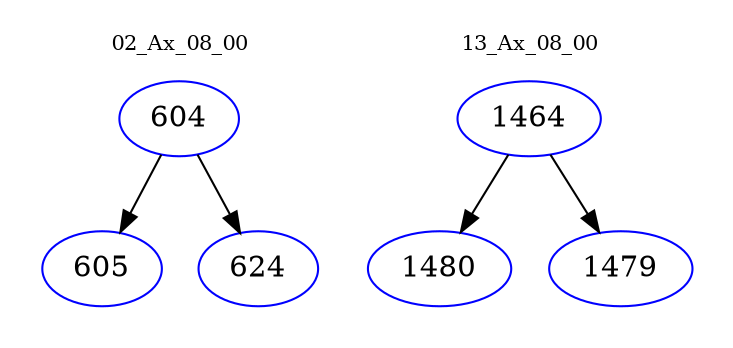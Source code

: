 digraph{
subgraph cluster_0 {
color = white
label = "02_Ax_08_00";
fontsize=10;
T0_604 [label="604", color="blue"]
T0_604 -> T0_605 [color="black"]
T0_605 [label="605", color="blue"]
T0_604 -> T0_624 [color="black"]
T0_624 [label="624", color="blue"]
}
subgraph cluster_1 {
color = white
label = "13_Ax_08_00";
fontsize=10;
T1_1464 [label="1464", color="blue"]
T1_1464 -> T1_1480 [color="black"]
T1_1480 [label="1480", color="blue"]
T1_1464 -> T1_1479 [color="black"]
T1_1479 [label="1479", color="blue"]
}
}
